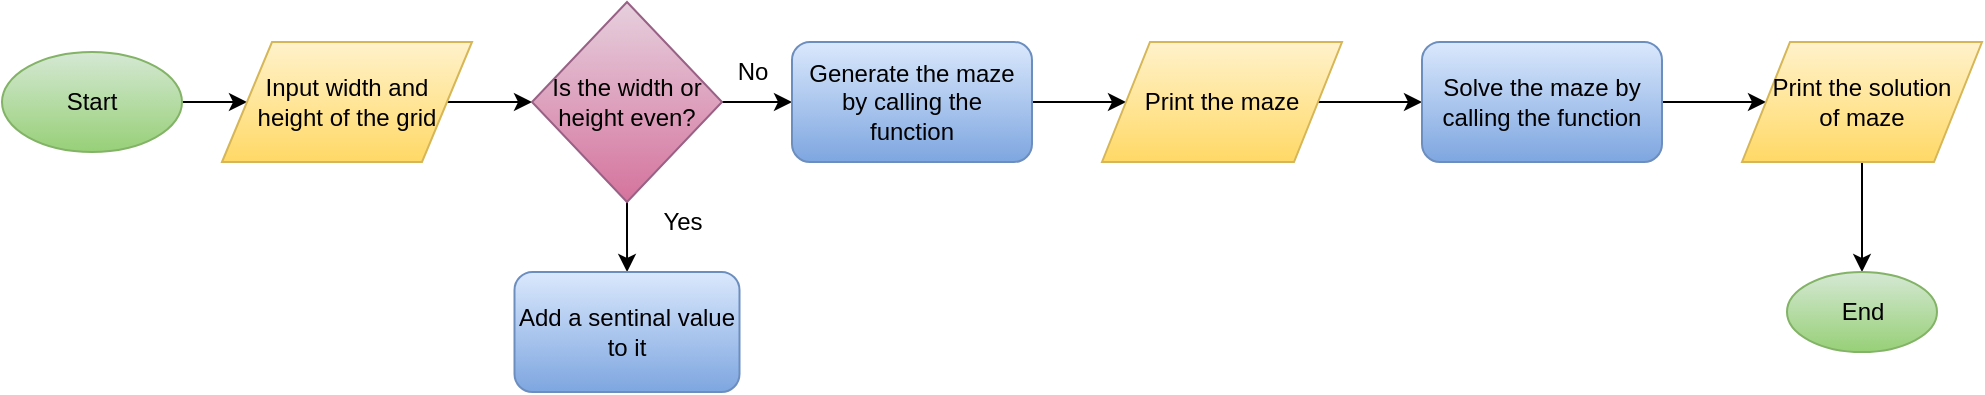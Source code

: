 <mxfile version="13.1.3" type="device"><diagram id="sjfpY2wsUtqZOIByPCc8" name="Page-1"><mxGraphModel dx="1543" dy="737" grid="1" gridSize="10" guides="1" tooltips="1" connect="1" arrows="1" fold="1" page="1" pageScale="1" pageWidth="850" pageHeight="1100" math="0" shadow="0"><root><mxCell id="0"/><mxCell id="1" parent="0"/><mxCell id="cMcgLky28Tqtk2P0M-sj-3" value="" style="edgeStyle=orthogonalEdgeStyle;rounded=0;orthogonalLoop=1;jettySize=auto;html=1;" edge="1" parent="1" source="cMcgLky28Tqtk2P0M-sj-1" target="cMcgLky28Tqtk2P0M-sj-2"><mxGeometry relative="1" as="geometry"/></mxCell><mxCell id="cMcgLky28Tqtk2P0M-sj-1" value="Start" style="ellipse;whiteSpace=wrap;html=1;fillColor=#d5e8d4;strokeColor=#82b366;gradientColor=#97d077;" vertex="1" parent="1"><mxGeometry x="30" y="90" width="90" height="50" as="geometry"/></mxCell><mxCell id="cMcgLky28Tqtk2P0M-sj-6" value="" style="edgeStyle=orthogonalEdgeStyle;rounded=0;orthogonalLoop=1;jettySize=auto;html=1;" edge="1" parent="1" source="cMcgLky28Tqtk2P0M-sj-2" target="cMcgLky28Tqtk2P0M-sj-5"><mxGeometry relative="1" as="geometry"/></mxCell><mxCell id="cMcgLky28Tqtk2P0M-sj-2" value="Input width and&lt;br&gt;height of the grid" style="shape=parallelogram;perimeter=parallelogramPerimeter;whiteSpace=wrap;html=1;fillColor=#fff2cc;strokeColor=#d6b656;gradientColor=#ffd966;" vertex="1" parent="1"><mxGeometry x="140" y="85" width="125" height="60" as="geometry"/></mxCell><mxCell id="cMcgLky28Tqtk2P0M-sj-34" value="" style="edgeStyle=orthogonalEdgeStyle;rounded=0;orthogonalLoop=1;jettySize=auto;html=1;" edge="1" parent="1" source="cMcgLky28Tqtk2P0M-sj-5" target="cMcgLky28Tqtk2P0M-sj-7"><mxGeometry relative="1" as="geometry"/></mxCell><mxCell id="cMcgLky28Tqtk2P0M-sj-36" value="" style="edgeStyle=orthogonalEdgeStyle;rounded=0;orthogonalLoop=1;jettySize=auto;html=1;" edge="1" parent="1" source="cMcgLky28Tqtk2P0M-sj-5" target="cMcgLky28Tqtk2P0M-sj-14"><mxGeometry relative="1" as="geometry"/></mxCell><mxCell id="cMcgLky28Tqtk2P0M-sj-5" value="Is the width or height even?" style="rhombus;whiteSpace=wrap;html=1;fillColor=#e6d0de;strokeColor=#996185;gradientColor=#d5739d;" vertex="1" parent="1"><mxGeometry x="295" y="65" width="95" height="100" as="geometry"/></mxCell><mxCell id="cMcgLky28Tqtk2P0M-sj-7" value="Add a sentinal value to it" style="rounded=1;whiteSpace=wrap;html=1;fillColor=#dae8fc;strokeColor=#6c8ebf;gradientColor=#7ea6e0;" vertex="1" parent="1"><mxGeometry x="286.25" y="200" width="112.5" height="60" as="geometry"/></mxCell><mxCell id="cMcgLky28Tqtk2P0M-sj-38" value="" style="edgeStyle=orthogonalEdgeStyle;rounded=0;orthogonalLoop=1;jettySize=auto;html=1;" edge="1" parent="1" source="cMcgLky28Tqtk2P0M-sj-14" target="cMcgLky28Tqtk2P0M-sj-20"><mxGeometry relative="1" as="geometry"/></mxCell><mxCell id="cMcgLky28Tqtk2P0M-sj-14" value="Generate the maze by calling the&lt;br&gt;function" style="rounded=1;whiteSpace=wrap;html=1;fillColor=#dae8fc;strokeColor=#6c8ebf;gradientColor=#7ea6e0;" vertex="1" parent="1"><mxGeometry x="425" y="85" width="120" height="60" as="geometry"/></mxCell><mxCell id="cMcgLky28Tqtk2P0M-sj-23" value="" style="edgeStyle=orthogonalEdgeStyle;rounded=0;orthogonalLoop=1;jettySize=auto;html=1;" edge="1" parent="1" source="cMcgLky28Tqtk2P0M-sj-20" target="cMcgLky28Tqtk2P0M-sj-22"><mxGeometry relative="1" as="geometry"/></mxCell><mxCell id="cMcgLky28Tqtk2P0M-sj-20" value="Print the maze" style="shape=parallelogram;perimeter=parallelogramPerimeter;whiteSpace=wrap;html=1;fillColor=#fff2cc;strokeColor=#d6b656;gradientColor=#ffd966;" vertex="1" parent="1"><mxGeometry x="580" y="85" width="120" height="60" as="geometry"/></mxCell><mxCell id="cMcgLky28Tqtk2P0M-sj-26" value="" style="edgeStyle=orthogonalEdgeStyle;rounded=0;orthogonalLoop=1;jettySize=auto;html=1;" edge="1" parent="1" source="cMcgLky28Tqtk2P0M-sj-22" target="cMcgLky28Tqtk2P0M-sj-25"><mxGeometry relative="1" as="geometry"/></mxCell><mxCell id="cMcgLky28Tqtk2P0M-sj-22" value="Solve the maze by calling the function" style="rounded=1;whiteSpace=wrap;html=1;fillColor=#dae8fc;strokeColor=#6c8ebf;gradientColor=#7ea6e0;" vertex="1" parent="1"><mxGeometry x="740" y="85" width="120" height="60" as="geometry"/></mxCell><mxCell id="cMcgLky28Tqtk2P0M-sj-39" value="" style="edgeStyle=orthogonalEdgeStyle;rounded=0;orthogonalLoop=1;jettySize=auto;html=1;" edge="1" parent="1" source="cMcgLky28Tqtk2P0M-sj-25" target="cMcgLky28Tqtk2P0M-sj-27"><mxGeometry relative="1" as="geometry"/></mxCell><mxCell id="cMcgLky28Tqtk2P0M-sj-25" value="Print the solution&lt;br&gt;of maze" style="shape=parallelogram;perimeter=parallelogramPerimeter;whiteSpace=wrap;html=1;fillColor=#fff2cc;strokeColor=#d6b656;gradientColor=#ffd966;" vertex="1" parent="1"><mxGeometry x="900" y="85" width="120" height="60" as="geometry"/></mxCell><mxCell id="cMcgLky28Tqtk2P0M-sj-27" value="End" style="ellipse;whiteSpace=wrap;html=1;fillColor=#d5e8d4;strokeColor=#82b366;gradientColor=#97d077;" vertex="1" parent="1"><mxGeometry x="922.5" y="200" width="75" height="40" as="geometry"/></mxCell><mxCell id="cMcgLky28Tqtk2P0M-sj-35" value="Yes" style="text;html=1;align=center;verticalAlign=middle;resizable=0;points=[];autosize=1;" vertex="1" parent="1"><mxGeometry x="350" y="165" width="40" height="20" as="geometry"/></mxCell><mxCell id="cMcgLky28Tqtk2P0M-sj-37" value="No" style="text;html=1;align=center;verticalAlign=middle;resizable=0;points=[];autosize=1;" vertex="1" parent="1"><mxGeometry x="390" y="90" width="30" height="20" as="geometry"/></mxCell></root></mxGraphModel></diagram></mxfile>